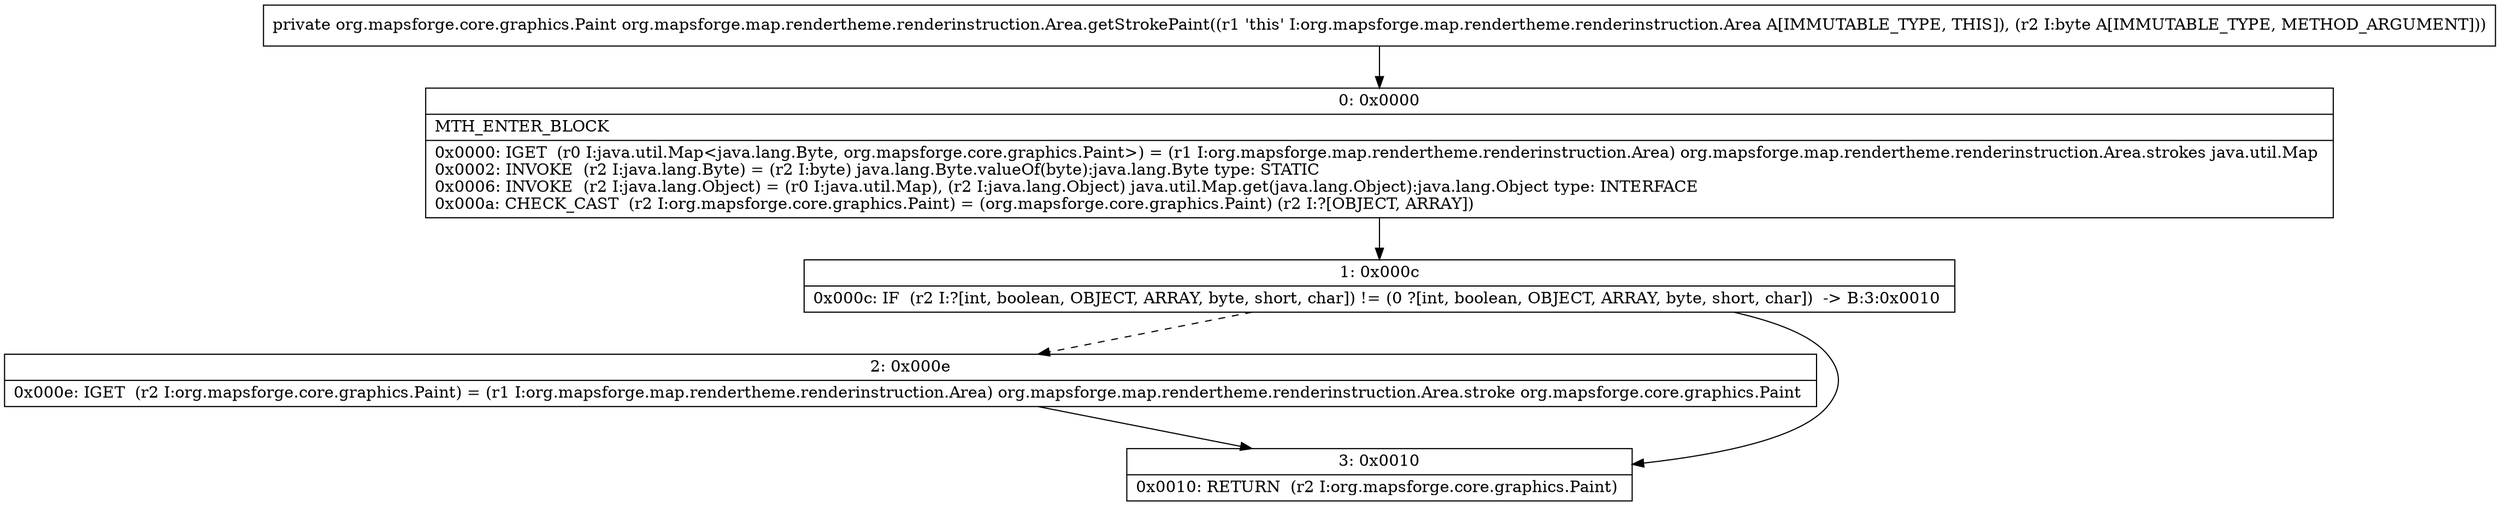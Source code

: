 digraph "CFG fororg.mapsforge.map.rendertheme.renderinstruction.Area.getStrokePaint(B)Lorg\/mapsforge\/core\/graphics\/Paint;" {
Node_0 [shape=record,label="{0\:\ 0x0000|MTH_ENTER_BLOCK\l|0x0000: IGET  (r0 I:java.util.Map\<java.lang.Byte, org.mapsforge.core.graphics.Paint\>) = (r1 I:org.mapsforge.map.rendertheme.renderinstruction.Area) org.mapsforge.map.rendertheme.renderinstruction.Area.strokes java.util.Map \l0x0002: INVOKE  (r2 I:java.lang.Byte) = (r2 I:byte) java.lang.Byte.valueOf(byte):java.lang.Byte type: STATIC \l0x0006: INVOKE  (r2 I:java.lang.Object) = (r0 I:java.util.Map), (r2 I:java.lang.Object) java.util.Map.get(java.lang.Object):java.lang.Object type: INTERFACE \l0x000a: CHECK_CAST  (r2 I:org.mapsforge.core.graphics.Paint) = (org.mapsforge.core.graphics.Paint) (r2 I:?[OBJECT, ARRAY]) \l}"];
Node_1 [shape=record,label="{1\:\ 0x000c|0x000c: IF  (r2 I:?[int, boolean, OBJECT, ARRAY, byte, short, char]) != (0 ?[int, boolean, OBJECT, ARRAY, byte, short, char])  \-\> B:3:0x0010 \l}"];
Node_2 [shape=record,label="{2\:\ 0x000e|0x000e: IGET  (r2 I:org.mapsforge.core.graphics.Paint) = (r1 I:org.mapsforge.map.rendertheme.renderinstruction.Area) org.mapsforge.map.rendertheme.renderinstruction.Area.stroke org.mapsforge.core.graphics.Paint \l}"];
Node_3 [shape=record,label="{3\:\ 0x0010|0x0010: RETURN  (r2 I:org.mapsforge.core.graphics.Paint) \l}"];
MethodNode[shape=record,label="{private org.mapsforge.core.graphics.Paint org.mapsforge.map.rendertheme.renderinstruction.Area.getStrokePaint((r1 'this' I:org.mapsforge.map.rendertheme.renderinstruction.Area A[IMMUTABLE_TYPE, THIS]), (r2 I:byte A[IMMUTABLE_TYPE, METHOD_ARGUMENT])) }"];
MethodNode -> Node_0;
Node_0 -> Node_1;
Node_1 -> Node_2[style=dashed];
Node_1 -> Node_3;
Node_2 -> Node_3;
}

